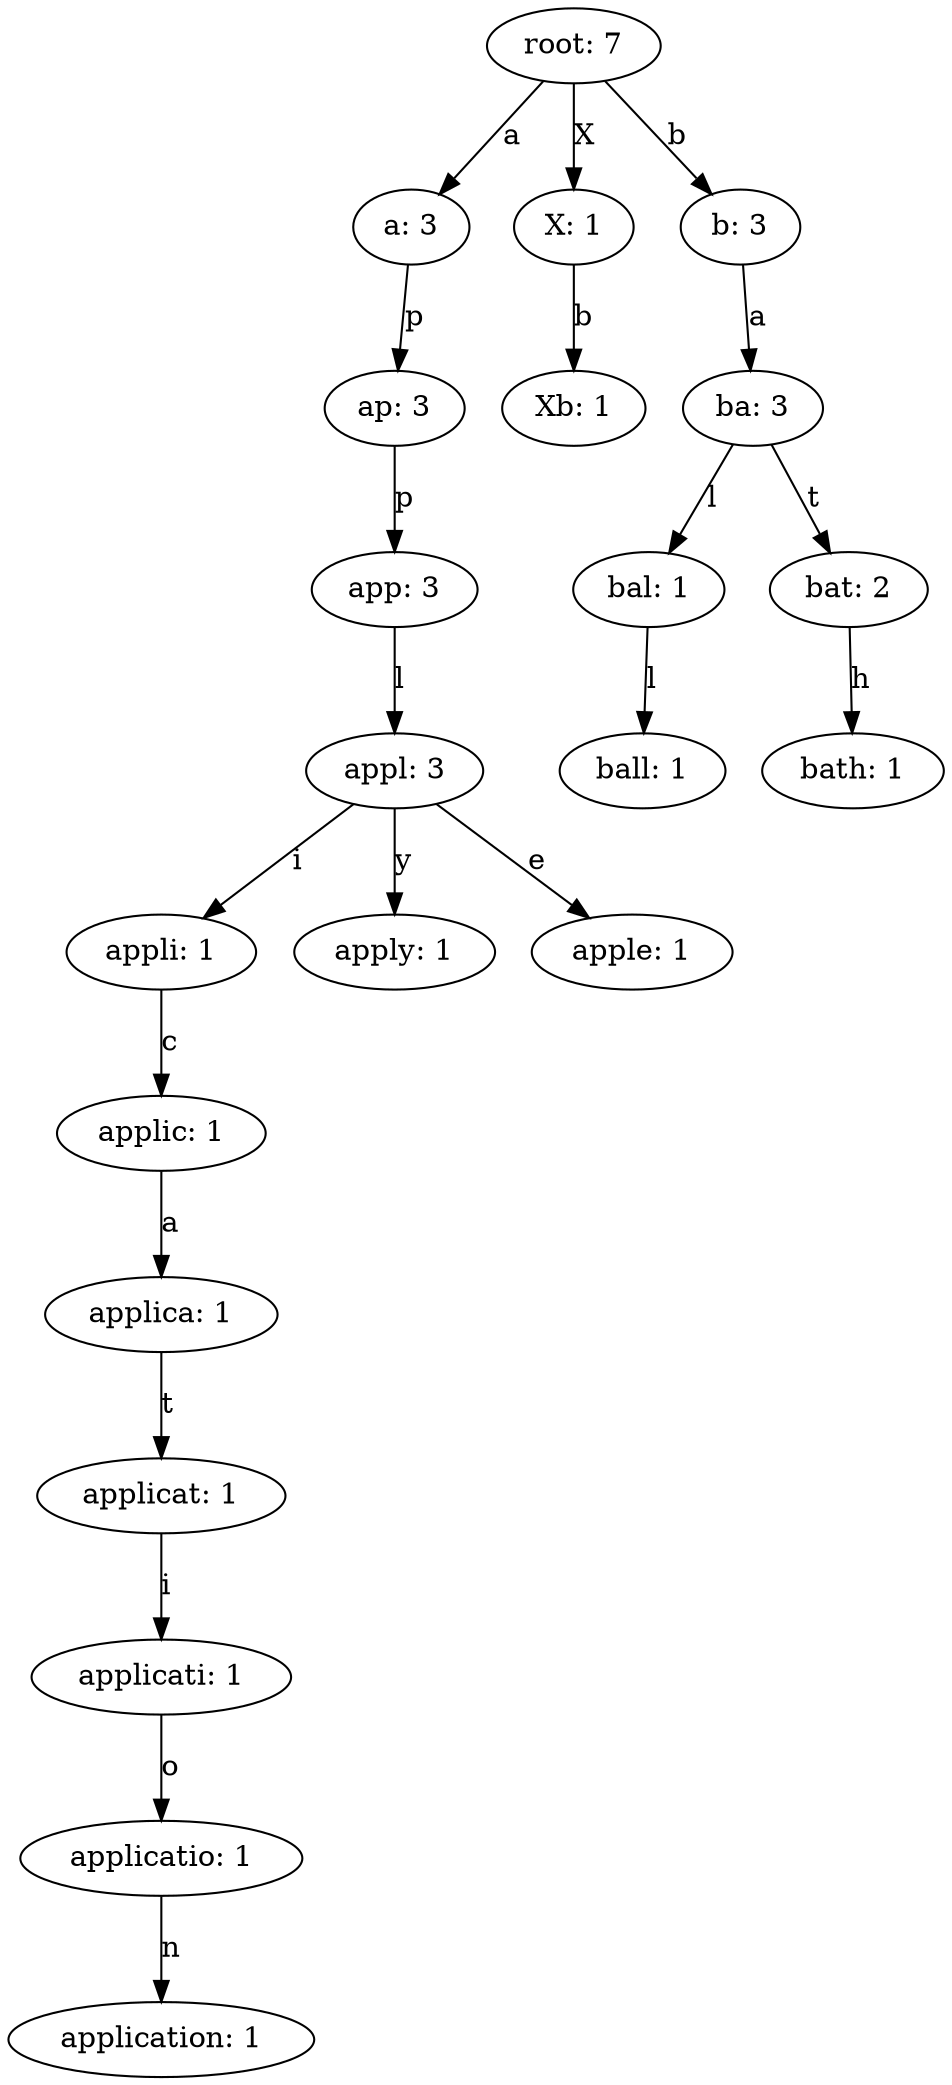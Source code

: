 digraph {
    0 [ label = "root: 7" ]
    1 [ label = "a: 3" ]
    2 [ label = "ap: 3" ]
    3 [ label = "app: 3" ]
    4 [ label = "appl: 3" ]
    5 [ label = "appli: 1" ]
    6 [ label = "applic: 1" ]
    7 [ label = "applica: 1" ]
    8 [ label = "applicat: 1" ]
    9 [ label = "applicati: 1" ]
    10 [ label = "applicatio: 1" ]
    11 [ label = "application: 1" ]
    12 [ label = "apply: 1" ]
    13 [ label = "apple: 1" ]
    14 [ label = "X: 1" ]
    15 [ label = "Xb: 1" ]
    16 [ label = "b: 3" ]
    17 [ label = "ba: 3" ]
    18 [ label = "bal: 1" ]
    19 [ label = "ball: 1" ]
    20 [ label = "bat: 2" ]
    21 [ label = "bath: 1" ]
    0 -> 1 [ label = "a" ]
    1 -> 2 [ label = "p" ]
    2 -> 3 [ label = "p" ]
    3 -> 4 [ label = "l" ]
    4 -> 5 [ label = "i" ]
    5 -> 6 [ label = "c" ]
    6 -> 7 [ label = "a" ]
    7 -> 8 [ label = "t" ]
    8 -> 9 [ label = "i" ]
    9 -> 10 [ label = "o" ]
    10 -> 11 [ label = "n" ]
    4 -> 12 [ label = "y" ]
    4 -> 13 [ label = "e" ]
    0 -> 14 [ label = "X" ]
    14 -> 15 [ label = "b" ]
    0 -> 16 [ label = "b" ]
    16 -> 17 [ label = "a" ]
    17 -> 18 [ label = "l" ]
    18 -> 19 [ label = "l" ]
    17 -> 20 [ label = "t" ]
    20 -> 21 [ label = "h" ]
}
